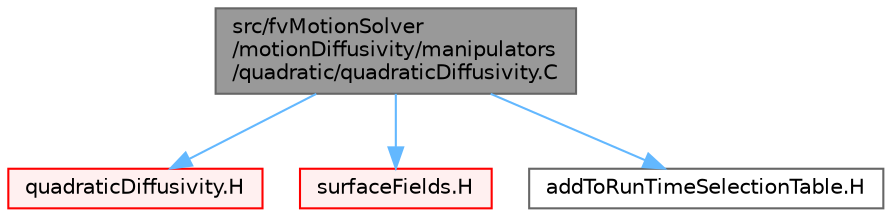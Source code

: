 digraph "src/fvMotionSolver/motionDiffusivity/manipulators/quadratic/quadraticDiffusivity.C"
{
 // LATEX_PDF_SIZE
  bgcolor="transparent";
  edge [fontname=Helvetica,fontsize=10,labelfontname=Helvetica,labelfontsize=10];
  node [fontname=Helvetica,fontsize=10,shape=box,height=0.2,width=0.4];
  Node1 [id="Node000001",label="src/fvMotionSolver\l/motionDiffusivity/manipulators\l/quadratic/quadraticDiffusivity.C",height=0.2,width=0.4,color="gray40", fillcolor="grey60", style="filled", fontcolor="black",tooltip=" "];
  Node1 -> Node2 [id="edge1_Node000001_Node000002",color="steelblue1",style="solid",tooltip=" "];
  Node2 [id="Node000002",label="quadraticDiffusivity.H",height=0.2,width=0.4,color="red", fillcolor="#FFF0F0", style="filled",URL="$quadraticDiffusivity_8H.html",tooltip=" "];
  Node1 -> Node343 [id="edge2_Node000001_Node000343",color="steelblue1",style="solid",tooltip=" "];
  Node343 [id="Node000343",label="surfaceFields.H",height=0.2,width=0.4,color="red", fillcolor="#FFF0F0", style="filled",URL="$surfaceFields_8H.html",tooltip="Foam::surfaceFields."];
  Node1 -> Node382 [id="edge3_Node000001_Node000382",color="steelblue1",style="solid",tooltip=" "];
  Node382 [id="Node000382",label="addToRunTimeSelectionTable.H",height=0.2,width=0.4,color="grey40", fillcolor="white", style="filled",URL="$addToRunTimeSelectionTable_8H.html",tooltip="Macros for easy insertion into run-time selection tables."];
}
